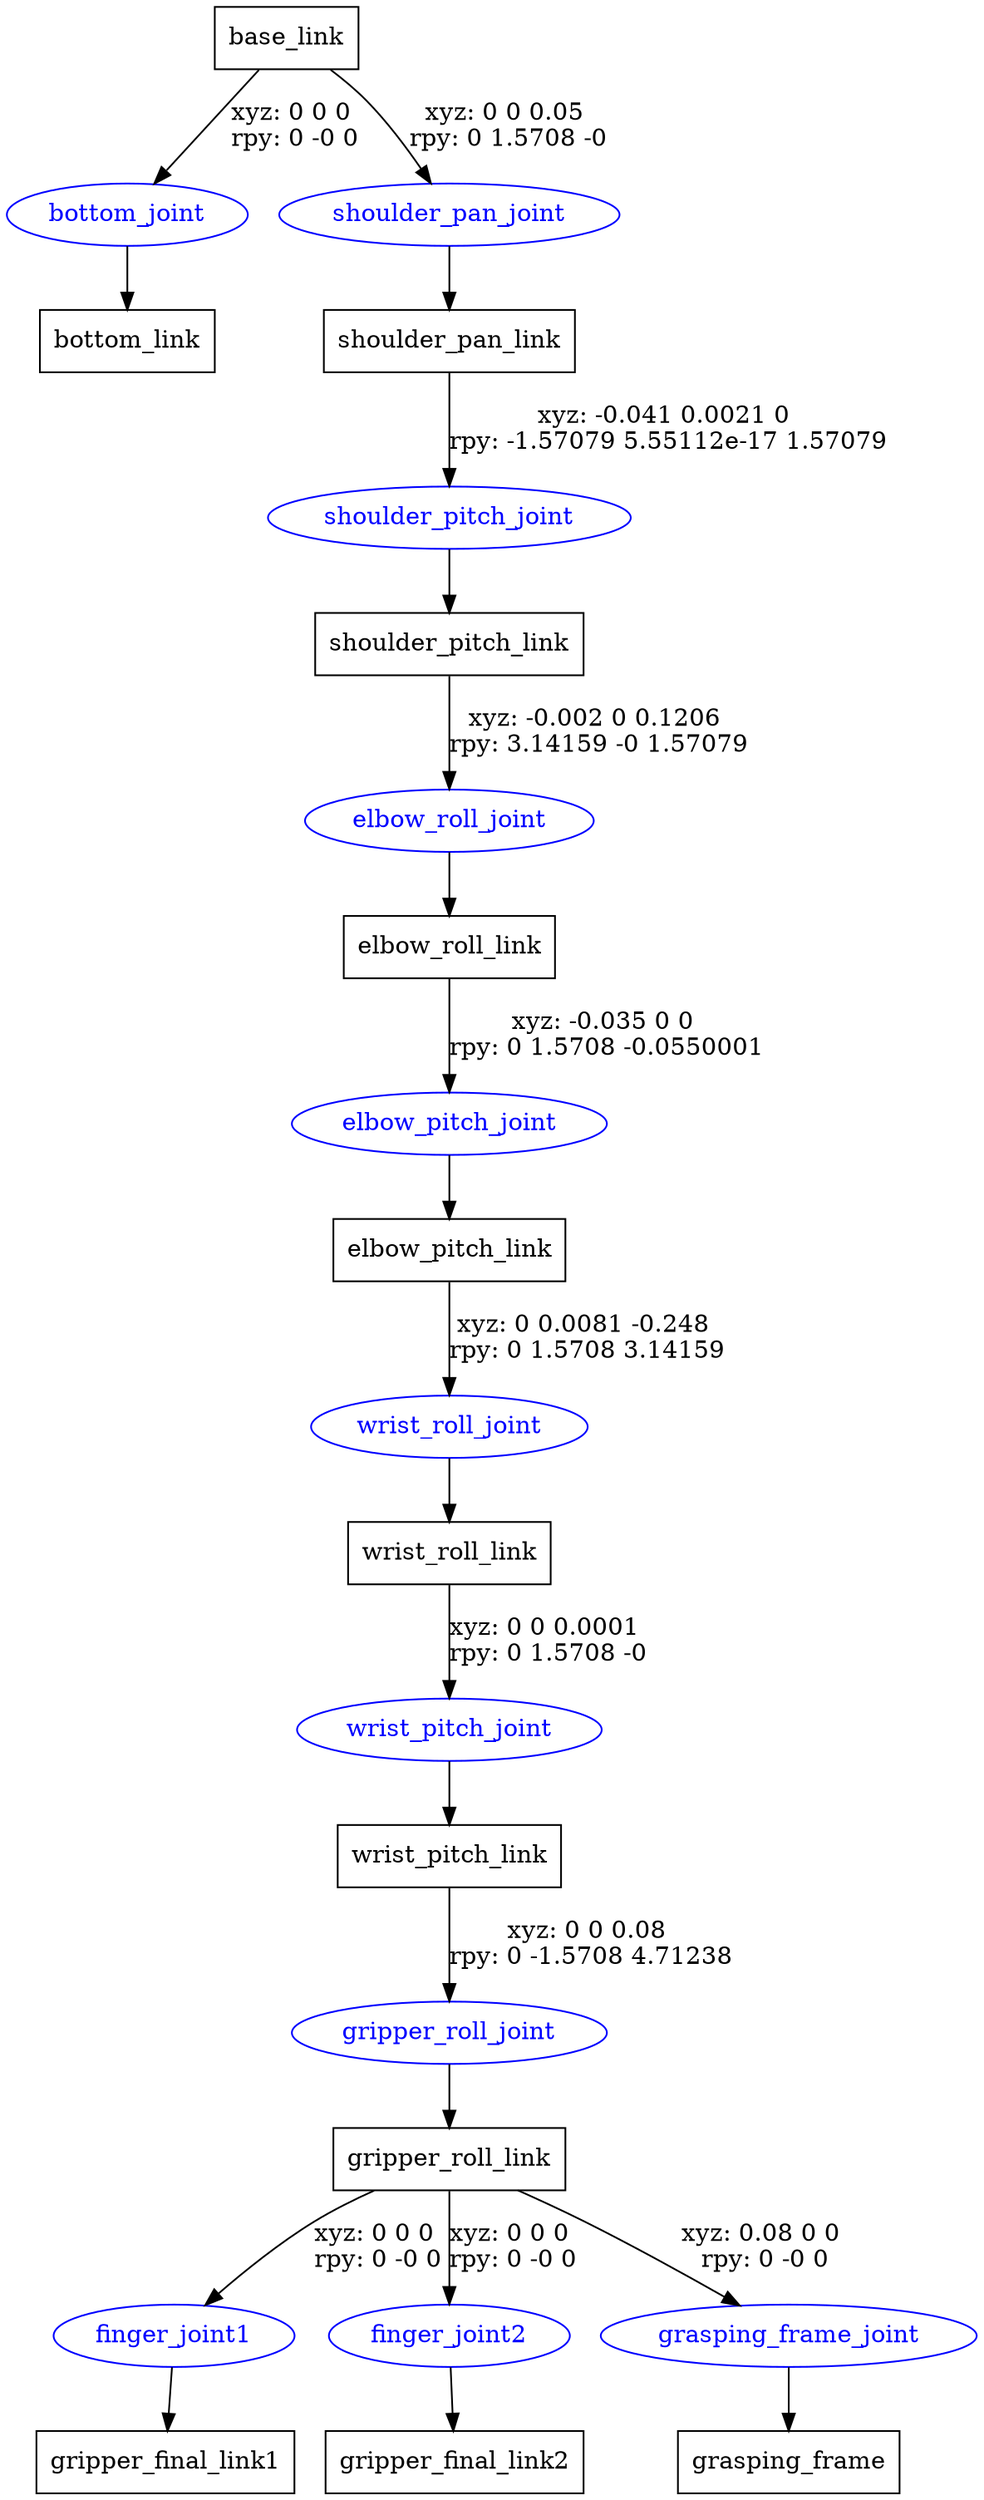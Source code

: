 digraph G {
node [shape=box];
"base_link" [label="base_link"];
"bottom_link" [label="bottom_link"];
"shoulder_pan_link" [label="shoulder_pan_link"];
"shoulder_pitch_link" [label="shoulder_pitch_link"];
"elbow_roll_link" [label="elbow_roll_link"];
"elbow_pitch_link" [label="elbow_pitch_link"];
"wrist_roll_link" [label="wrist_roll_link"];
"wrist_pitch_link" [label="wrist_pitch_link"];
"gripper_roll_link" [label="gripper_roll_link"];
"gripper_final_link1" [label="gripper_final_link1"];
"gripper_final_link2" [label="gripper_final_link2"];
"grasping_frame" [label="grasping_frame"];
node [shape=ellipse, color=blue, fontcolor=blue];
"base_link" -> "bottom_joint" [label="xyz: 0 0 0 \nrpy: 0 -0 0"]
"bottom_joint" -> "bottom_link"
"base_link" -> "shoulder_pan_joint" [label="xyz: 0 0 0.05 \nrpy: 0 1.5708 -0"]
"shoulder_pan_joint" -> "shoulder_pan_link"
"shoulder_pan_link" -> "shoulder_pitch_joint" [label="xyz: -0.041 0.0021 0 \nrpy: -1.57079 5.55112e-17 1.57079"]
"shoulder_pitch_joint" -> "shoulder_pitch_link"
"shoulder_pitch_link" -> "elbow_roll_joint" [label="xyz: -0.002 0 0.1206 \nrpy: 3.14159 -0 1.57079"]
"elbow_roll_joint" -> "elbow_roll_link"
"elbow_roll_link" -> "elbow_pitch_joint" [label="xyz: -0.035 0 0 \nrpy: 0 1.5708 -0.0550001"]
"elbow_pitch_joint" -> "elbow_pitch_link"
"elbow_pitch_link" -> "wrist_roll_joint" [label="xyz: 0 0.0081 -0.248 \nrpy: 0 1.5708 3.14159"]
"wrist_roll_joint" -> "wrist_roll_link"
"wrist_roll_link" -> "wrist_pitch_joint" [label="xyz: 0 0 0.0001 \nrpy: 0 1.5708 -0"]
"wrist_pitch_joint" -> "wrist_pitch_link"
"wrist_pitch_link" -> "gripper_roll_joint" [label="xyz: 0 0 0.08 \nrpy: 0 -1.5708 4.71238"]
"gripper_roll_joint" -> "gripper_roll_link"
"gripper_roll_link" -> "finger_joint1" [label="xyz: 0 0 0 \nrpy: 0 -0 0"]
"finger_joint1" -> "gripper_final_link1"
"gripper_roll_link" -> "finger_joint2" [label="xyz: 0 0 0 \nrpy: 0 -0 0"]
"finger_joint2" -> "gripper_final_link2"
"gripper_roll_link" -> "grasping_frame_joint" [label="xyz: 0.08 0 0 \nrpy: 0 -0 0"]
"grasping_frame_joint" -> "grasping_frame"
}
